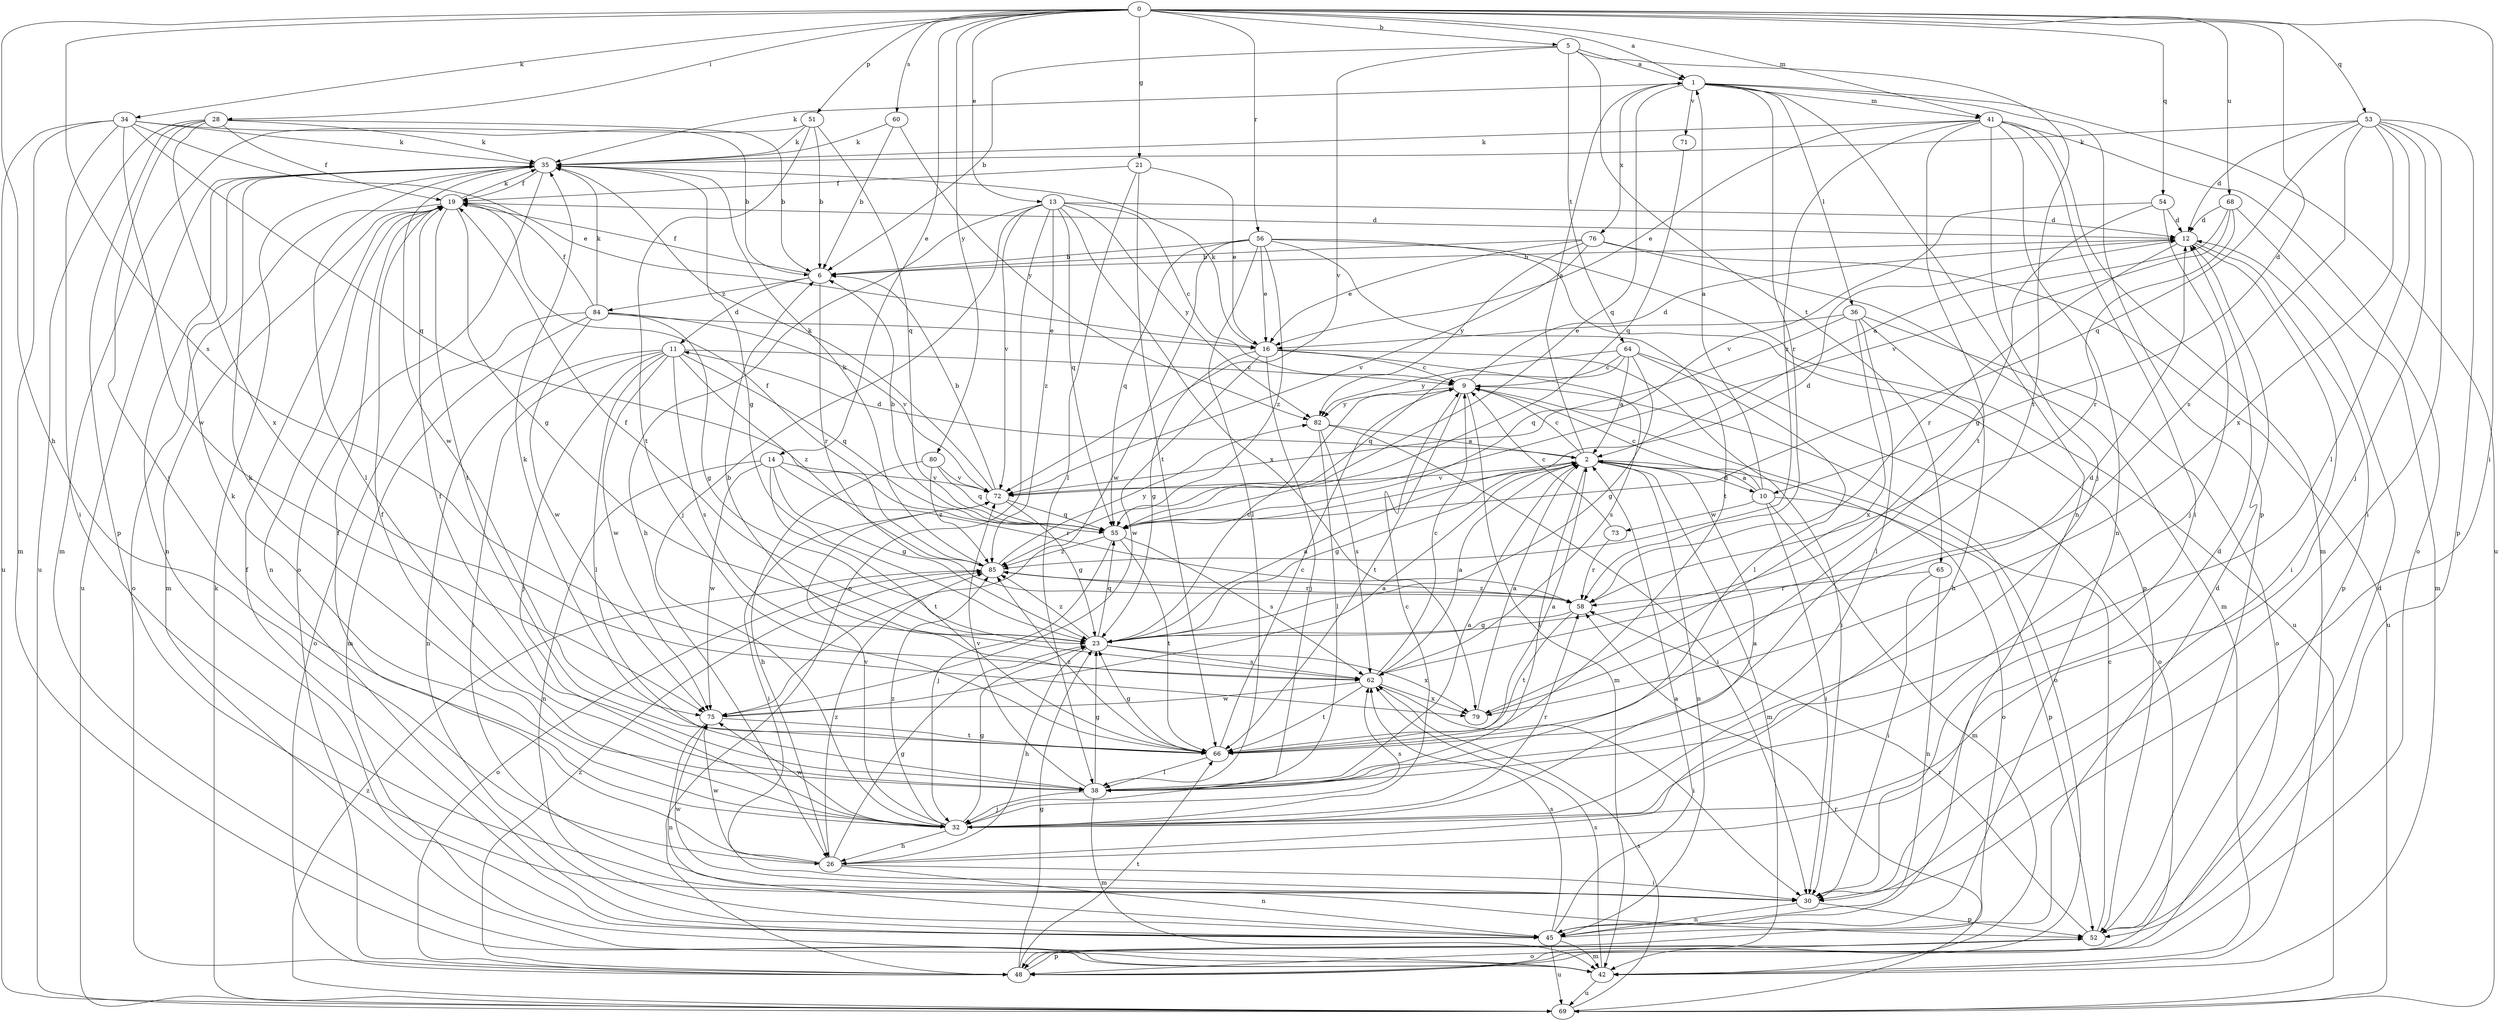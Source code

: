 strict digraph  {
0;
1;
2;
5;
6;
9;
10;
11;
12;
13;
14;
16;
19;
21;
23;
26;
28;
30;
32;
34;
35;
36;
38;
41;
42;
45;
48;
51;
52;
53;
54;
55;
56;
58;
60;
62;
64;
65;
66;
68;
69;
71;
72;
73;
75;
76;
79;
80;
82;
84;
85;
0 -> 1  [label=a];
0 -> 5  [label=b];
0 -> 10  [label=d];
0 -> 13  [label=e];
0 -> 14  [label=e];
0 -> 21  [label=g];
0 -> 26  [label=h];
0 -> 28  [label=i];
0 -> 30  [label=i];
0 -> 34  [label=k];
0 -> 41  [label=m];
0 -> 51  [label=p];
0 -> 53  [label=q];
0 -> 54  [label=q];
0 -> 56  [label=r];
0 -> 60  [label=s];
0 -> 62  [label=s];
0 -> 68  [label=u];
0 -> 80  [label=y];
1 -> 35  [label=k];
1 -> 36  [label=l];
1 -> 41  [label=m];
1 -> 45  [label=n];
1 -> 52  [label=p];
1 -> 55  [label=q];
1 -> 58  [label=r];
1 -> 69  [label=u];
1 -> 71  [label=v];
1 -> 76  [label=x];
2 -> 1  [label=a];
2 -> 9  [label=c];
2 -> 10  [label=d];
2 -> 11  [label=d];
2 -> 23  [label=g];
2 -> 38  [label=l];
2 -> 42  [label=m];
2 -> 45  [label=n];
2 -> 48  [label=o];
2 -> 72  [label=v];
5 -> 1  [label=a];
5 -> 6  [label=b];
5 -> 64  [label=t];
5 -> 65  [label=t];
5 -> 66  [label=t];
5 -> 72  [label=v];
6 -> 11  [label=d];
6 -> 19  [label=f];
6 -> 58  [label=r];
6 -> 84  [label=z];
9 -> 12  [label=d];
9 -> 42  [label=m];
9 -> 48  [label=o];
9 -> 66  [label=t];
9 -> 82  [label=y];
10 -> 1  [label=a];
10 -> 2  [label=a];
10 -> 9  [label=c];
10 -> 30  [label=i];
10 -> 42  [label=m];
10 -> 52  [label=p];
10 -> 73  [label=w];
11 -> 9  [label=c];
11 -> 30  [label=i];
11 -> 32  [label=j];
11 -> 38  [label=l];
11 -> 45  [label=n];
11 -> 55  [label=q];
11 -> 62  [label=s];
11 -> 75  [label=w];
11 -> 85  [label=z];
12 -> 6  [label=b];
12 -> 30  [label=i];
12 -> 52  [label=p];
12 -> 58  [label=r];
13 -> 9  [label=c];
13 -> 12  [label=d];
13 -> 26  [label=h];
13 -> 32  [label=j];
13 -> 48  [label=o];
13 -> 55  [label=q];
13 -> 72  [label=v];
13 -> 79  [label=x];
13 -> 82  [label=y];
13 -> 85  [label=z];
14 -> 23  [label=g];
14 -> 45  [label=n];
14 -> 58  [label=r];
14 -> 66  [label=t];
14 -> 72  [label=v];
14 -> 75  [label=w];
16 -> 9  [label=c];
16 -> 23  [label=g];
16 -> 30  [label=i];
16 -> 32  [label=j];
16 -> 35  [label=k];
16 -> 62  [label=s];
16 -> 75  [label=w];
19 -> 12  [label=d];
19 -> 23  [label=g];
19 -> 35  [label=k];
19 -> 42  [label=m];
19 -> 45  [label=n];
19 -> 48  [label=o];
19 -> 66  [label=t];
21 -> 16  [label=e];
21 -> 19  [label=f];
21 -> 38  [label=l];
21 -> 66  [label=t];
23 -> 2  [label=a];
23 -> 9  [label=c];
23 -> 19  [label=f];
23 -> 26  [label=h];
23 -> 55  [label=q];
23 -> 62  [label=s];
23 -> 79  [label=x];
23 -> 85  [label=z];
26 -> 12  [label=d];
26 -> 19  [label=f];
26 -> 23  [label=g];
26 -> 30  [label=i];
26 -> 45  [label=n];
26 -> 75  [label=w];
26 -> 85  [label=z];
28 -> 6  [label=b];
28 -> 19  [label=f];
28 -> 32  [label=j];
28 -> 35  [label=k];
28 -> 52  [label=p];
28 -> 69  [label=u];
28 -> 79  [label=x];
30 -> 45  [label=n];
30 -> 52  [label=p];
30 -> 75  [label=w];
32 -> 2  [label=a];
32 -> 9  [label=c];
32 -> 19  [label=f];
32 -> 23  [label=g];
32 -> 26  [label=h];
32 -> 35  [label=k];
32 -> 58  [label=r];
32 -> 62  [label=s];
32 -> 72  [label=v];
32 -> 75  [label=w];
32 -> 85  [label=z];
34 -> 6  [label=b];
34 -> 16  [label=e];
34 -> 30  [label=i];
34 -> 35  [label=k];
34 -> 42  [label=m];
34 -> 55  [label=q];
34 -> 69  [label=u];
34 -> 75  [label=w];
35 -> 19  [label=f];
35 -> 23  [label=g];
35 -> 38  [label=l];
35 -> 45  [label=n];
35 -> 48  [label=o];
35 -> 69  [label=u];
35 -> 75  [label=w];
36 -> 16  [label=e];
36 -> 26  [label=h];
36 -> 38  [label=l];
36 -> 48  [label=o];
36 -> 55  [label=q];
36 -> 79  [label=x];
38 -> 2  [label=a];
38 -> 19  [label=f];
38 -> 23  [label=g];
38 -> 32  [label=j];
38 -> 35  [label=k];
38 -> 42  [label=m];
38 -> 72  [label=v];
41 -> 16  [label=e];
41 -> 30  [label=i];
41 -> 32  [label=j];
41 -> 35  [label=k];
41 -> 42  [label=m];
41 -> 45  [label=n];
41 -> 48  [label=o];
41 -> 66  [label=t];
41 -> 85  [label=z];
42 -> 62  [label=s];
42 -> 69  [label=u];
45 -> 2  [label=a];
45 -> 12  [label=d];
45 -> 19  [label=f];
45 -> 42  [label=m];
45 -> 62  [label=s];
45 -> 69  [label=u];
48 -> 23  [label=g];
48 -> 52  [label=p];
48 -> 66  [label=t];
48 -> 85  [label=z];
51 -> 6  [label=b];
51 -> 35  [label=k];
51 -> 42  [label=m];
51 -> 55  [label=q];
51 -> 66  [label=t];
52 -> 9  [label=c];
52 -> 12  [label=d];
52 -> 48  [label=o];
52 -> 58  [label=r];
53 -> 12  [label=d];
53 -> 30  [label=i];
53 -> 32  [label=j];
53 -> 35  [label=k];
53 -> 38  [label=l];
53 -> 52  [label=p];
53 -> 55  [label=q];
53 -> 62  [label=s];
53 -> 79  [label=x];
54 -> 12  [label=d];
54 -> 23  [label=g];
54 -> 32  [label=j];
54 -> 72  [label=v];
55 -> 6  [label=b];
55 -> 12  [label=d];
55 -> 32  [label=j];
55 -> 62  [label=s];
55 -> 66  [label=t];
55 -> 85  [label=z];
56 -> 6  [label=b];
56 -> 16  [label=e];
56 -> 38  [label=l];
56 -> 52  [label=p];
56 -> 55  [label=q];
56 -> 66  [label=t];
56 -> 69  [label=u];
56 -> 75  [label=w];
56 -> 85  [label=z];
58 -> 23  [label=g];
58 -> 66  [label=t];
58 -> 85  [label=z];
60 -> 6  [label=b];
60 -> 35  [label=k];
60 -> 82  [label=y];
62 -> 2  [label=a];
62 -> 6  [label=b];
62 -> 9  [label=c];
62 -> 30  [label=i];
62 -> 66  [label=t];
62 -> 75  [label=w];
62 -> 79  [label=x];
64 -> 2  [label=a];
64 -> 9  [label=c];
64 -> 23  [label=g];
64 -> 38  [label=l];
64 -> 48  [label=o];
64 -> 55  [label=q];
64 -> 82  [label=y];
65 -> 30  [label=i];
65 -> 45  [label=n];
65 -> 58  [label=r];
66 -> 2  [label=a];
66 -> 9  [label=c];
66 -> 23  [label=g];
66 -> 35  [label=k];
66 -> 38  [label=l];
66 -> 85  [label=z];
68 -> 2  [label=a];
68 -> 12  [label=d];
68 -> 42  [label=m];
68 -> 58  [label=r];
68 -> 72  [label=v];
69 -> 35  [label=k];
69 -> 58  [label=r];
69 -> 62  [label=s];
69 -> 85  [label=z];
71 -> 55  [label=q];
72 -> 6  [label=b];
72 -> 23  [label=g];
72 -> 30  [label=i];
72 -> 35  [label=k];
72 -> 55  [label=q];
73 -> 9  [label=c];
73 -> 58  [label=r];
75 -> 2  [label=a];
75 -> 45  [label=n];
75 -> 66  [label=t];
76 -> 6  [label=b];
76 -> 16  [label=e];
76 -> 42  [label=m];
76 -> 69  [label=u];
76 -> 72  [label=v];
76 -> 82  [label=y];
79 -> 2  [label=a];
79 -> 12  [label=d];
80 -> 26  [label=h];
80 -> 55  [label=q];
80 -> 72  [label=v];
80 -> 85  [label=z];
82 -> 2  [label=a];
82 -> 30  [label=i];
82 -> 38  [label=l];
82 -> 62  [label=s];
84 -> 16  [label=e];
84 -> 19  [label=f];
84 -> 23  [label=g];
84 -> 35  [label=k];
84 -> 42  [label=m];
84 -> 48  [label=o];
84 -> 72  [label=v];
84 -> 75  [label=w];
85 -> 19  [label=f];
85 -> 35  [label=k];
85 -> 48  [label=o];
85 -> 58  [label=r];
85 -> 82  [label=y];
}
